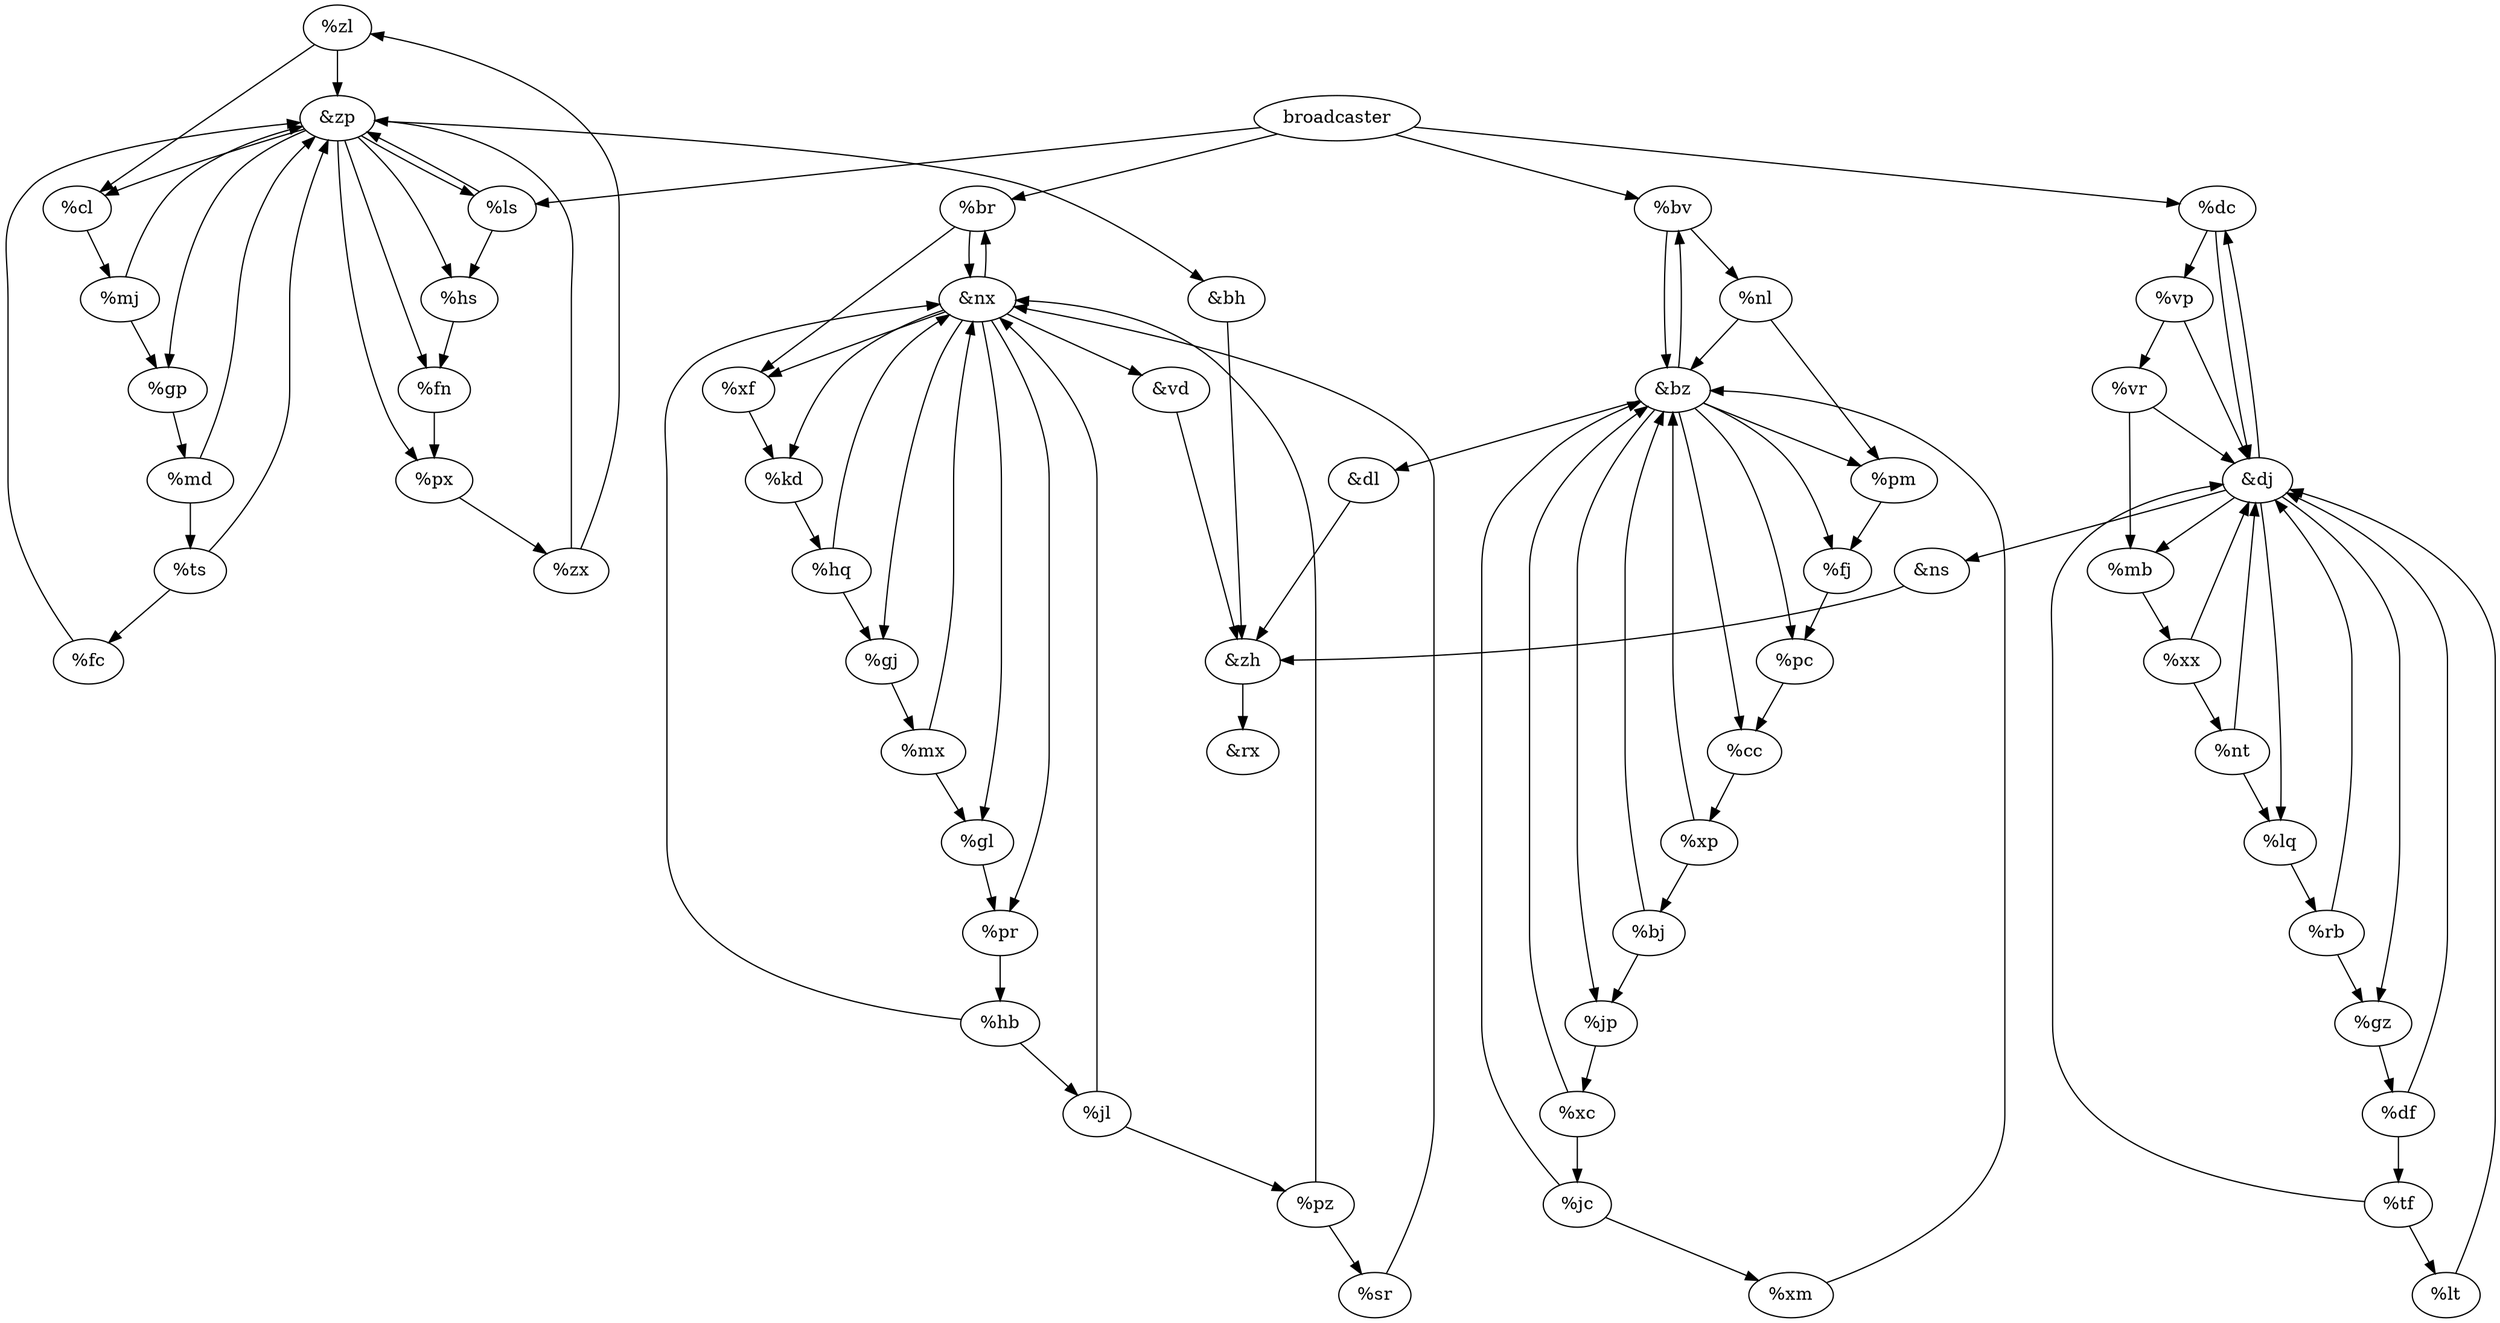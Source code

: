 digraph {
    "\%zl" -> {"&zp" "\%cl"}
    "\%vp" -> {"&dj" "\%vr"}
    "\%cc" -> {"\%xp"}
    "&dj" -> {"\%lq" "\%mb" "\%dc" "&ns" "\%gz"}
    "\%md" -> {"\%ts" "&zp"}
    "\%fc" -> {"&zp"}
    "\%px" -> {"\%zx"}
    "&nx" -> {"\%gl" "\%br" "\%pr" "\%xf" "&vd" "\%gj" "\%kd"}
    "\%tf" -> {"\%lt" "&dj"}
    "\%fj" -> {"\%pc"}
    "\%mb" -> {"\%xx"}
    "\%cl" -> {"\%mj"}
    "\%pm" -> {"\%fj"}
    "\%dc" -> {"&dj" "\%vp"}
    "\%jc" -> {"&bz" "\%xm"}
    "&vd" -> {"&zh"}
    "\%pz" -> {"\%sr" "&nx"}
    "&ns" -> {"&zh"}
    "\%sr" -> {"&nx"}
    "\%gl" -> {"\%pr"}
    "\%xx" -> {"\%nt" "&dj"}
    "\%gp" -> {"\%md"}
    "\%hb" -> {"\%jl" "&nx"}
    "&zh" -> {"&rx"}
    "\%rb" -> {"\%gz" "&dj"}
    "\%xm" -> {"&bz"}
    "&zp" -> {"\%px" "\%gp" "\%cl" "&bh" "\%fn" "\%ls" "\%hs"}
    "&bz" -> {"\%pm" "\%pc" "\%bv" "&dl" "\%jp" "\%fj" "\%cc"}
    "\%nl" -> {"&bz" "\%pm"}
    "&bh" -> {"&zh"}
    "\%hq" -> {"\%gj" "&nx"}
    "\%bv" -> {"&bz" "\%nl"}
    "\%bj" -> {"\%jp" "&bz"}
    "\%gj" -> {"\%mx"}
    "\%xp" -> {"&bz" "\%bj"}
    "\%vr" -> {"&dj" "\%mb"}
    "&dl" -> {"&zh"}
    "\%pr" -> {"\%hb"}
    "\%nt" -> {"&dj" "\%lq"}
    "\%mx" -> {"\%gl" "&nx"}
    "\%kd" -> {"\%hq"}
    "\%fn" -> {"\%px"}
    "\%jp" -> {"\%xc"}
    "\%zx" -> {"\%zl" "&zp"}
    "\%br" -> {"&nx" "\%xf"}
    "\%lt" -> {"&dj"}
    "\%df" -> {"&dj" "\%tf"}
    "\%ts" -> {"&zp" "\%fc"}
    "\%jl" -> {"&nx" "\%pz"}
    "\%xc" -> {"\%jc" "&bz"}
    "\%xf" -> {"\%kd"}
    "\%lq" -> {"\%rb"}
    "\%gz" -> {"\%df"}
    "\%pc" -> {"\%cc"}
    "\%hs" -> {"\%fn"}
    broadcaster -> {"\%ls" "\%bv" "\%dc" "\%br"}
    "\%mj" -> {"&zp" "\%gp"}
    "\%ls" -> {"\%hs" "&zp"}
}
